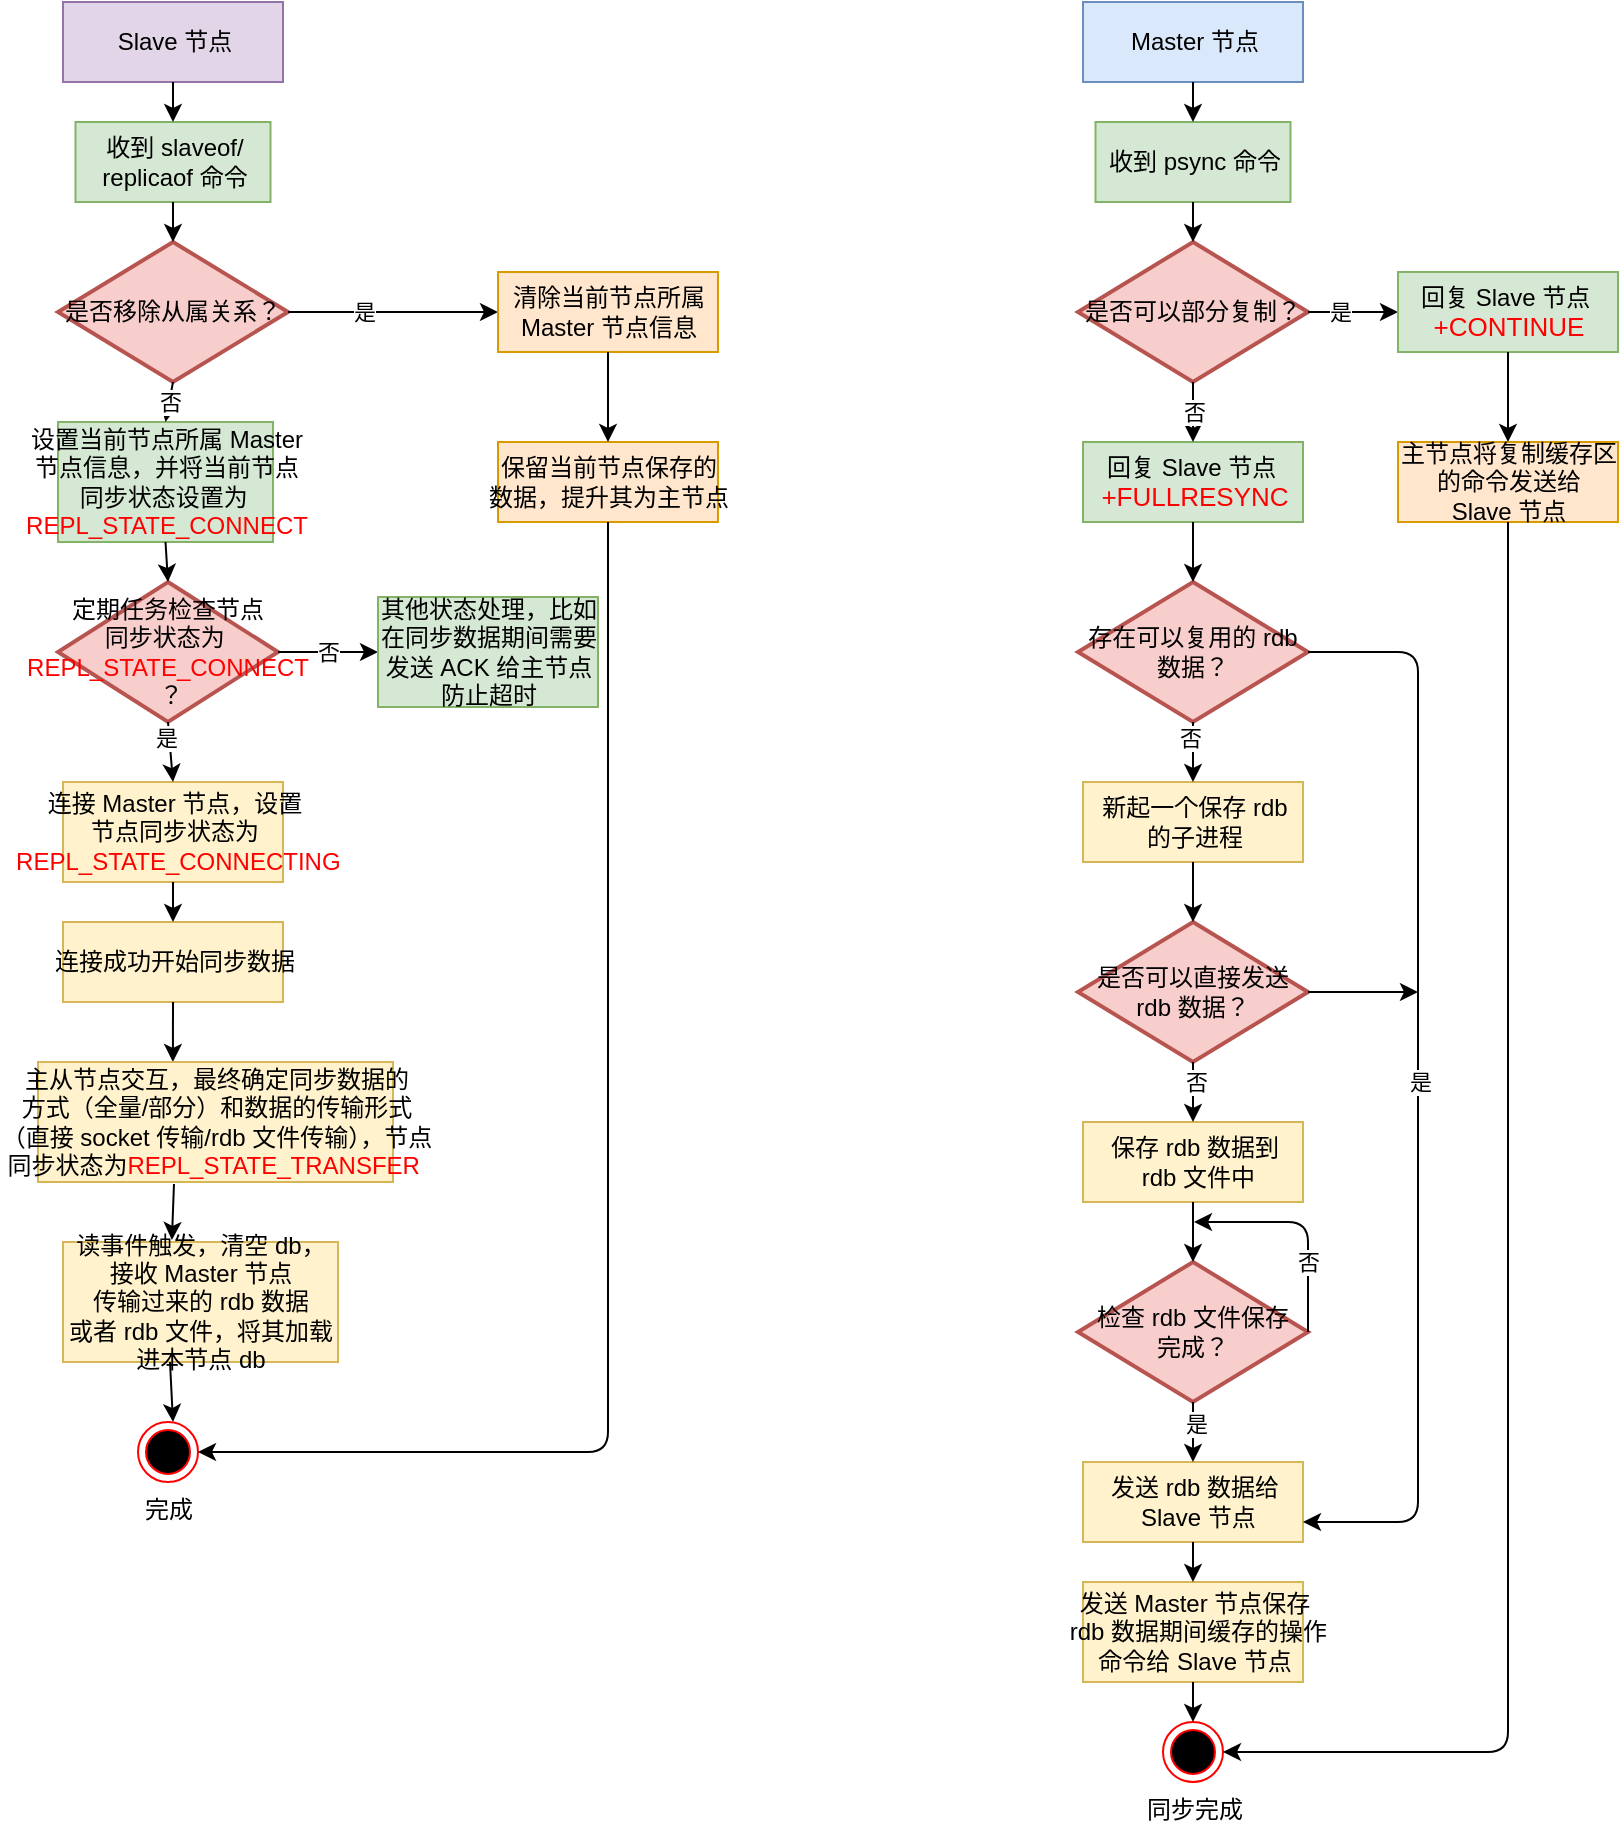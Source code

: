 <mxfile version="13.8.0" type="github">
  <diagram id="bPB9gVACm1g9YNJi8ssH" name="Page-1">
    <mxGraphModel dx="1426" dy="865" grid="1" gridSize="10" guides="1" tooltips="1" connect="1" arrows="1" fold="1" page="1" pageScale="1" pageWidth="827" pageHeight="1169" math="0" shadow="0">
      <root>
        <mxCell id="0" />
        <mxCell id="1" parent="0" />
        <mxCell id="ERM8Um1599G9D6jg8vVz-1" value="Master 节点" style="html=1;fillColor=#dae8fc;strokeColor=#6c8ebf;" parent="1" vertex="1">
          <mxGeometry x="552.5" y="40" width="110" height="40" as="geometry" />
        </mxCell>
        <mxCell id="ERM8Um1599G9D6jg8vVz-2" value="收到 psync 命令" style="html=1;fillColor=#d5e8d4;strokeColor=#82b366;" parent="1" vertex="1">
          <mxGeometry x="558.75" y="100" width="97.5" height="40" as="geometry" />
        </mxCell>
        <mxCell id="ERM8Um1599G9D6jg8vVz-3" value="" style="endArrow=classic;html=1;exitX=0.5;exitY=1;exitDx=0;exitDy=0;" parent="1" source="ERM8Um1599G9D6jg8vVz-1" target="ERM8Um1599G9D6jg8vVz-2" edge="1">
          <mxGeometry width="50" height="50" relative="1" as="geometry">
            <mxPoint x="692.5" y="370" as="sourcePoint" />
            <mxPoint x="742.5" y="320" as="targetPoint" />
          </mxGeometry>
        </mxCell>
        <mxCell id="ERM8Um1599G9D6jg8vVz-4" value="是否可以部分复制？" style="strokeWidth=2;html=1;shape=mxgraph.flowchart.decision;whiteSpace=wrap;fillColor=#f8cecc;strokeColor=#b85450;" parent="1" vertex="1">
          <mxGeometry x="550" y="160" width="115" height="70" as="geometry" />
        </mxCell>
        <mxCell id="ERM8Um1599G9D6jg8vVz-5" value="" style="endArrow=classic;html=1;exitX=0.5;exitY=1;exitDx=0;exitDy=0;entryX=0.5;entryY=0;entryDx=0;entryDy=0;entryPerimeter=0;" parent="1" source="ERM8Um1599G9D6jg8vVz-2" target="ERM8Um1599G9D6jg8vVz-4" edge="1">
          <mxGeometry width="50" height="50" relative="1" as="geometry">
            <mxPoint x="692.5" y="370" as="sourcePoint" />
            <mxPoint x="742.5" y="320" as="targetPoint" />
          </mxGeometry>
        </mxCell>
        <mxCell id="ERM8Um1599G9D6jg8vVz-6" value="回复 Slave 节点&amp;nbsp;&lt;br&gt;&lt;span style=&quot;color: rgb(255 , 0 , 0) ; font-size: 13px ; background-color: rgba(255 , 255 , 255 , 0.01)&quot;&gt;+FULLRESYNC&lt;/span&gt;" style="html=1;fillColor=#d5e8d4;strokeColor=#82b366;" parent="1" vertex="1">
          <mxGeometry x="552.5" y="260" width="110" height="40" as="geometry" />
        </mxCell>
        <mxCell id="ERM8Um1599G9D6jg8vVz-7" value="否" style="endArrow=classic;html=1;exitX=0.5;exitY=1;exitDx=0;exitDy=0;exitPerimeter=0;entryX=0.5;entryY=0;entryDx=0;entryDy=0;" parent="1" source="ERM8Um1599G9D6jg8vVz-4" target="ERM8Um1599G9D6jg8vVz-6" edge="1">
          <mxGeometry width="50" height="50" relative="1" as="geometry">
            <mxPoint x="692.5" y="370" as="sourcePoint" />
            <mxPoint x="742.5" y="320" as="targetPoint" />
          </mxGeometry>
        </mxCell>
        <mxCell id="ERM8Um1599G9D6jg8vVz-8" value="存在可以复用的 rdb 数据？" style="strokeWidth=2;html=1;shape=mxgraph.flowchart.decision;whiteSpace=wrap;fillColor=#f8cecc;strokeColor=#b85450;" parent="1" vertex="1">
          <mxGeometry x="550" y="330" width="115" height="70" as="geometry" />
        </mxCell>
        <mxCell id="ERM8Um1599G9D6jg8vVz-9" value="" style="endArrow=classic;html=1;exitX=0.5;exitY=1;exitDx=0;exitDy=0;entryX=0.5;entryY=0;entryDx=0;entryDy=0;entryPerimeter=0;" parent="1" source="ERM8Um1599G9D6jg8vVz-6" target="ERM8Um1599G9D6jg8vVz-8" edge="1">
          <mxGeometry width="50" height="50" relative="1" as="geometry">
            <mxPoint x="692.5" y="370" as="sourcePoint" />
            <mxPoint x="742.5" y="320" as="targetPoint" />
          </mxGeometry>
        </mxCell>
        <mxCell id="ERM8Um1599G9D6jg8vVz-10" value="新起一个保存 rdb &lt;br&gt;的子进程" style="html=1;fillColor=#fff2cc;strokeColor=#d6b656;" parent="1" vertex="1">
          <mxGeometry x="552.5" y="430" width="110" height="40" as="geometry" />
        </mxCell>
        <mxCell id="ERM8Um1599G9D6jg8vVz-11" value="" style="endArrow=classic;html=1;exitX=0.5;exitY=1;exitDx=0;exitDy=0;exitPerimeter=0;entryX=0.5;entryY=0;entryDx=0;entryDy=0;" parent="1" source="ERM8Um1599G9D6jg8vVz-8" target="ERM8Um1599G9D6jg8vVz-10" edge="1">
          <mxGeometry width="50" height="50" relative="1" as="geometry">
            <mxPoint x="692.5" y="460" as="sourcePoint" />
            <mxPoint x="742.5" y="410" as="targetPoint" />
          </mxGeometry>
        </mxCell>
        <mxCell id="ERM8Um1599G9D6jg8vVz-12" value="否" style="edgeLabel;html=1;align=center;verticalAlign=middle;resizable=0;points=[];" parent="ERM8Um1599G9D6jg8vVz-11" vertex="1" connectable="0">
          <mxGeometry x="-0.5" y="-2" relative="1" as="geometry">
            <mxPoint as="offset" />
          </mxGeometry>
        </mxCell>
        <mxCell id="ERM8Um1599G9D6jg8vVz-14" value="保存 rdb 数据到&lt;br&gt;&amp;nbsp;rdb 文件中" style="html=1;fillColor=#fff2cc;strokeColor=#d6b656;" parent="1" vertex="1">
          <mxGeometry x="552.5" y="600" width="110" height="40" as="geometry" />
        </mxCell>
        <mxCell id="ERM8Um1599G9D6jg8vVz-15" value="是否可以直接发送 rdb 数据？" style="strokeWidth=2;html=1;shape=mxgraph.flowchart.decision;whiteSpace=wrap;fillColor=#f8cecc;strokeColor=#b85450;" parent="1" vertex="1">
          <mxGeometry x="550" y="500" width="115" height="70" as="geometry" />
        </mxCell>
        <mxCell id="ERM8Um1599G9D6jg8vVz-16" value="" style="endArrow=classic;html=1;exitX=0.5;exitY=1;exitDx=0;exitDy=0;" parent="1" source="ERM8Um1599G9D6jg8vVz-10" target="ERM8Um1599G9D6jg8vVz-15" edge="1">
          <mxGeometry width="50" height="50" relative="1" as="geometry">
            <mxPoint x="692.5" y="550" as="sourcePoint" />
            <mxPoint x="742.5" y="500" as="targetPoint" />
          </mxGeometry>
        </mxCell>
        <mxCell id="ERM8Um1599G9D6jg8vVz-17" value="" style="endArrow=classic;html=1;exitX=0.5;exitY=1;exitDx=0;exitDy=0;exitPerimeter=0;entryX=0.5;entryY=0;entryDx=0;entryDy=0;" parent="1" source="ERM8Um1599G9D6jg8vVz-15" target="ERM8Um1599G9D6jg8vVz-14" edge="1">
          <mxGeometry width="50" height="50" relative="1" as="geometry">
            <mxPoint x="692.5" y="550" as="sourcePoint" />
            <mxPoint x="742.5" y="500" as="targetPoint" />
          </mxGeometry>
        </mxCell>
        <mxCell id="ERM8Um1599G9D6jg8vVz-18" value="否" style="edgeLabel;html=1;align=center;verticalAlign=middle;resizable=0;points=[];" parent="ERM8Um1599G9D6jg8vVz-17" vertex="1" connectable="0">
          <mxGeometry x="-0.363" y="1" relative="1" as="geometry">
            <mxPoint as="offset" />
          </mxGeometry>
        </mxCell>
        <mxCell id="ERM8Um1599G9D6jg8vVz-19" value="检查 rdb 文件保存&lt;br&gt;完成？" style="strokeWidth=2;html=1;shape=mxgraph.flowchart.decision;whiteSpace=wrap;fillColor=#f8cecc;strokeColor=#b85450;" parent="1" vertex="1">
          <mxGeometry x="550" y="670" width="115" height="70" as="geometry" />
        </mxCell>
        <mxCell id="ERM8Um1599G9D6jg8vVz-20" value="" style="endArrow=classic;html=1;exitX=0.5;exitY=1;exitDx=0;exitDy=0;entryX=0.5;entryY=0;entryDx=0;entryDy=0;entryPerimeter=0;" parent="1" source="ERM8Um1599G9D6jg8vVz-14" target="ERM8Um1599G9D6jg8vVz-19" edge="1">
          <mxGeometry width="50" height="50" relative="1" as="geometry">
            <mxPoint x="692.5" y="700" as="sourcePoint" />
            <mxPoint x="742.5" y="650" as="targetPoint" />
          </mxGeometry>
        </mxCell>
        <mxCell id="ERM8Um1599G9D6jg8vVz-22" value="发送 rdb 数据给&lt;br&gt;&amp;nbsp;Slave 节点" style="html=1;fillColor=#fff2cc;strokeColor=#d6b656;" parent="1" vertex="1">
          <mxGeometry x="552.5" y="770" width="110" height="40" as="geometry" />
        </mxCell>
        <mxCell id="ERM8Um1599G9D6jg8vVz-23" value="" style="endArrow=classic;html=1;exitX=0.5;exitY=1;exitDx=0;exitDy=0;exitPerimeter=0;" parent="1" source="ERM8Um1599G9D6jg8vVz-19" target="ERM8Um1599G9D6jg8vVz-22" edge="1">
          <mxGeometry width="50" height="50" relative="1" as="geometry">
            <mxPoint x="692.5" y="700" as="sourcePoint" />
            <mxPoint x="742.5" y="650" as="targetPoint" />
          </mxGeometry>
        </mxCell>
        <mxCell id="ERM8Um1599G9D6jg8vVz-24" value="是" style="edgeLabel;html=1;align=center;verticalAlign=middle;resizable=0;points=[];" parent="ERM8Um1599G9D6jg8vVz-23" vertex="1" connectable="0">
          <mxGeometry x="-0.28" y="1" relative="1" as="geometry">
            <mxPoint as="offset" />
          </mxGeometry>
        </mxCell>
        <mxCell id="ERM8Um1599G9D6jg8vVz-25" value="发送 Master 节点保存&lt;br&gt;&amp;nbsp;rdb 数据期间缓存的操作&lt;br&gt;命令给 Slave 节点" style="html=1;fillColor=#fff2cc;strokeColor=#d6b656;" parent="1" vertex="1">
          <mxGeometry x="552.5" y="830" width="110" height="50" as="geometry" />
        </mxCell>
        <mxCell id="ERM8Um1599G9D6jg8vVz-26" value="" style="endArrow=classic;html=1;exitX=0.5;exitY=1;exitDx=0;exitDy=0;entryX=0.5;entryY=0;entryDx=0;entryDy=0;" parent="1" source="ERM8Um1599G9D6jg8vVz-22" target="ERM8Um1599G9D6jg8vVz-25" edge="1">
          <mxGeometry width="50" height="50" relative="1" as="geometry">
            <mxPoint x="692.5" y="940" as="sourcePoint" />
            <mxPoint x="742.5" y="890" as="targetPoint" />
          </mxGeometry>
        </mxCell>
        <mxCell id="ERM8Um1599G9D6jg8vVz-27" value="&lt;br&gt;&lt;br&gt;&lt;br&gt;&lt;br&gt;同步完成" style="ellipse;html=1;shape=endState;fillColor=#000000;strokeColor=#ff0000;" parent="1" vertex="1">
          <mxGeometry x="592.5" y="900" width="30" height="30" as="geometry" />
        </mxCell>
        <mxCell id="ERM8Um1599G9D6jg8vVz-28" value="" style="endArrow=classic;html=1;exitX=0.5;exitY=1;exitDx=0;exitDy=0;entryX=0.5;entryY=0;entryDx=0;entryDy=0;" parent="1" source="ERM8Um1599G9D6jg8vVz-25" target="ERM8Um1599G9D6jg8vVz-27" edge="1">
          <mxGeometry width="50" height="50" relative="1" as="geometry">
            <mxPoint x="730" y="770" as="sourcePoint" />
            <mxPoint x="780" y="720" as="targetPoint" />
          </mxGeometry>
        </mxCell>
        <mxCell id="ERM8Um1599G9D6jg8vVz-29" value="" style="endArrow=classic;html=1;exitX=1;exitY=0.5;exitDx=0;exitDy=0;exitPerimeter=0;entryX=0;entryY=0.5;entryDx=0;entryDy=0;" parent="1" source="ERM8Um1599G9D6jg8vVz-4" target="ERM8Um1599G9D6jg8vVz-31" edge="1">
          <mxGeometry width="50" height="50" relative="1" as="geometry">
            <mxPoint x="730" y="450" as="sourcePoint" />
            <mxPoint x="710" y="195" as="targetPoint" />
          </mxGeometry>
        </mxCell>
        <mxCell id="ERM8Um1599G9D6jg8vVz-30" value="是" style="edgeLabel;html=1;align=center;verticalAlign=middle;resizable=0;points=[];" parent="ERM8Um1599G9D6jg8vVz-29" vertex="1" connectable="0">
          <mxGeometry x="-0.284" relative="1" as="geometry">
            <mxPoint as="offset" />
          </mxGeometry>
        </mxCell>
        <mxCell id="ERM8Um1599G9D6jg8vVz-31" value="回复 Slave 节点&amp;nbsp;&lt;br&gt;&lt;span style=&quot;color: rgb(255 , 0 , 0) ; font-size: 13px ; background-color: rgba(255 , 255 , 255 , 0.01)&quot;&gt;+CONTINUE&lt;/span&gt;" style="html=1;fillColor=#d5e8d4;strokeColor=#82b366;" parent="1" vertex="1">
          <mxGeometry x="710" y="175" width="110" height="40" as="geometry" />
        </mxCell>
        <mxCell id="ERM8Um1599G9D6jg8vVz-32" value="主节点将复制缓存区&lt;br&gt;的命令发送给&lt;br&gt;&amp;nbsp;Slave 节点&amp;nbsp;" style="html=1;fillColor=#ffe6cc;strokeColor=#d79b00;" parent="1" vertex="1">
          <mxGeometry x="710" y="260" width="110" height="40" as="geometry" />
        </mxCell>
        <mxCell id="ERM8Um1599G9D6jg8vVz-33" value="" style="endArrow=classic;html=1;exitX=0.5;exitY=1;exitDx=0;exitDy=0;entryX=0.5;entryY=0;entryDx=0;entryDy=0;" parent="1" source="ERM8Um1599G9D6jg8vVz-31" target="ERM8Um1599G9D6jg8vVz-32" edge="1">
          <mxGeometry width="50" height="50" relative="1" as="geometry">
            <mxPoint x="730" y="450" as="sourcePoint" />
            <mxPoint x="780" y="400" as="targetPoint" />
          </mxGeometry>
        </mxCell>
        <mxCell id="ERM8Um1599G9D6jg8vVz-34" value="" style="endArrow=classic;html=1;exitX=1;exitY=0.5;exitDx=0;exitDy=0;exitPerimeter=0;entryX=1;entryY=0.75;entryDx=0;entryDy=0;" parent="1" source="ERM8Um1599G9D6jg8vVz-8" target="ERM8Um1599G9D6jg8vVz-22" edge="1">
          <mxGeometry width="50" height="50" relative="1" as="geometry">
            <mxPoint x="690" y="490" as="sourcePoint" />
            <mxPoint x="740" y="440" as="targetPoint" />
            <Array as="points">
              <mxPoint x="720" y="365" />
              <mxPoint x="720" y="800" />
            </Array>
          </mxGeometry>
        </mxCell>
        <mxCell id="ERM8Um1599G9D6jg8vVz-35" value="是" style="edgeLabel;html=1;align=center;verticalAlign=middle;resizable=0;points=[];" parent="ERM8Um1599G9D6jg8vVz-34" vertex="1" connectable="0">
          <mxGeometry x="-0.299" y="1" relative="1" as="geometry">
            <mxPoint y="78" as="offset" />
          </mxGeometry>
        </mxCell>
        <mxCell id="ERM8Um1599G9D6jg8vVz-37" value="否" style="endArrow=classic;html=1;exitX=1;exitY=0.5;exitDx=0;exitDy=0;exitPerimeter=0;" parent="1" source="ERM8Um1599G9D6jg8vVz-19" edge="1">
          <mxGeometry x="-0.375" width="50" height="50" relative="1" as="geometry">
            <mxPoint x="690" y="640" as="sourcePoint" />
            <mxPoint x="608" y="650" as="targetPoint" />
            <Array as="points">
              <mxPoint x="665" y="650" />
            </Array>
            <mxPoint as="offset" />
          </mxGeometry>
        </mxCell>
        <mxCell id="ERM8Um1599G9D6jg8vVz-38" value="" style="endArrow=classic;html=1;exitX=0.5;exitY=1;exitDx=0;exitDy=0;entryX=1;entryY=0.5;entryDx=0;entryDy=0;" parent="1" source="ERM8Um1599G9D6jg8vVz-32" target="ERM8Um1599G9D6jg8vVz-27" edge="1">
          <mxGeometry width="50" height="50" relative="1" as="geometry">
            <mxPoint x="860" y="380" as="sourcePoint" />
            <mxPoint x="910" y="330" as="targetPoint" />
            <Array as="points">
              <mxPoint x="765" y="915" />
            </Array>
          </mxGeometry>
        </mxCell>
        <mxCell id="ERM8Um1599G9D6jg8vVz-39" value="" style="endArrow=classic;html=1;exitX=1;exitY=0.5;exitDx=0;exitDy=0;exitPerimeter=0;" parent="1" source="ERM8Um1599G9D6jg8vVz-15" edge="1">
          <mxGeometry width="50" height="50" relative="1" as="geometry">
            <mxPoint x="690" y="620" as="sourcePoint" />
            <mxPoint x="720" y="535" as="targetPoint" />
          </mxGeometry>
        </mxCell>
        <mxCell id="aBZM7wwCSSrQBbkWmODg-2" value="Slave 节点" style="html=1;fillColor=#e1d5e7;strokeColor=#9673a6;" parent="1" vertex="1">
          <mxGeometry x="42.5" y="40" width="110" height="40" as="geometry" />
        </mxCell>
        <mxCell id="aBZM7wwCSSrQBbkWmODg-3" value="收到 slaveof/&lt;br&gt;replicaof&amp;nbsp;命令" style="html=1;fillColor=#d5e8d4;strokeColor=#82b366;" parent="1" vertex="1">
          <mxGeometry x="48.75" y="100" width="97.5" height="40" as="geometry" />
        </mxCell>
        <mxCell id="aBZM7wwCSSrQBbkWmODg-4" value="" style="endArrow=classic;html=1;exitX=0.5;exitY=1;exitDx=0;exitDy=0;" parent="1" source="aBZM7wwCSSrQBbkWmODg-2" target="aBZM7wwCSSrQBbkWmODg-3" edge="1">
          <mxGeometry width="50" height="50" relative="1" as="geometry">
            <mxPoint x="182.5" y="370" as="sourcePoint" />
            <mxPoint x="232.5" y="320" as="targetPoint" />
          </mxGeometry>
        </mxCell>
        <mxCell id="aBZM7wwCSSrQBbkWmODg-5" value="是否移除从属关系？" style="strokeWidth=2;html=1;shape=mxgraph.flowchart.decision;whiteSpace=wrap;fillColor=#f8cecc;strokeColor=#b85450;" parent="1" vertex="1">
          <mxGeometry x="40" y="160" width="115" height="70" as="geometry" />
        </mxCell>
        <mxCell id="aBZM7wwCSSrQBbkWmODg-6" value="" style="endArrow=classic;html=1;exitX=0.5;exitY=1;exitDx=0;exitDy=0;entryX=0.5;entryY=0;entryDx=0;entryDy=0;entryPerimeter=0;" parent="1" source="aBZM7wwCSSrQBbkWmODg-3" target="aBZM7wwCSSrQBbkWmODg-5" edge="1">
          <mxGeometry width="50" height="50" relative="1" as="geometry">
            <mxPoint x="182.5" y="370" as="sourcePoint" />
            <mxPoint x="232.5" y="320" as="targetPoint" />
          </mxGeometry>
        </mxCell>
        <mxCell id="aBZM7wwCSSrQBbkWmODg-7" value="设置当前节点所属 Master &lt;br&gt;节点信息，并将当前节点&lt;br&gt;同步状态设置为&amp;nbsp;&lt;br&gt;&lt;font color=&quot;#ff0000&quot;&gt;REPL_STATE_CONNECT&lt;/font&gt;" style="html=1;fillColor=#d5e8d4;strokeColor=#82b366;" parent="1" vertex="1">
          <mxGeometry x="40" y="250" width="107.5" height="60" as="geometry" />
        </mxCell>
        <mxCell id="aBZM7wwCSSrQBbkWmODg-8" value="否" style="endArrow=classic;html=1;exitX=0.5;exitY=1;exitDx=0;exitDy=0;exitPerimeter=0;entryX=0.5;entryY=0;entryDx=0;entryDy=0;" parent="1" source="aBZM7wwCSSrQBbkWmODg-5" target="aBZM7wwCSSrQBbkWmODg-7" edge="1">
          <mxGeometry width="50" height="50" relative="1" as="geometry">
            <mxPoint x="182.5" y="370" as="sourcePoint" />
            <mxPoint x="232.5" y="320" as="targetPoint" />
          </mxGeometry>
        </mxCell>
        <mxCell id="aBZM7wwCSSrQBbkWmODg-9" value="定期任务检查节点&lt;br&gt;同步状态为&amp;nbsp;&lt;br&gt;&lt;span style=&quot;color: rgb(255 , 0 , 0)&quot;&gt;REPL_STATE_CONNECT&lt;/span&gt;&lt;br&gt;&amp;nbsp;？" style="strokeWidth=2;html=1;shape=mxgraph.flowchart.decision;whiteSpace=wrap;fillColor=#f8cecc;strokeColor=#b85450;" parent="1" vertex="1">
          <mxGeometry x="40" y="330" width="110" height="70" as="geometry" />
        </mxCell>
        <mxCell id="aBZM7wwCSSrQBbkWmODg-10" value="" style="endArrow=classic;html=1;exitX=0.5;exitY=1;exitDx=0;exitDy=0;entryX=0.5;entryY=0;entryDx=0;entryDy=0;entryPerimeter=0;" parent="1" source="aBZM7wwCSSrQBbkWmODg-7" target="aBZM7wwCSSrQBbkWmODg-9" edge="1">
          <mxGeometry width="50" height="50" relative="1" as="geometry">
            <mxPoint x="182.5" y="370" as="sourcePoint" />
            <mxPoint x="232.5" y="320" as="targetPoint" />
          </mxGeometry>
        </mxCell>
        <mxCell id="aBZM7wwCSSrQBbkWmODg-11" value="连接 Master 节点，设置&lt;br&gt;节点同步状态为&lt;br&gt;&amp;nbsp;&lt;font color=&quot;#ff0000&quot;&gt;REPL_STATE_CONNECTING&lt;/font&gt;" style="html=1;fillColor=#fff2cc;strokeColor=#d6b656;" parent="1" vertex="1">
          <mxGeometry x="42.5" y="430" width="110" height="50" as="geometry" />
        </mxCell>
        <mxCell id="aBZM7wwCSSrQBbkWmODg-12" value="" style="endArrow=classic;html=1;exitX=0.5;exitY=1;exitDx=0;exitDy=0;exitPerimeter=0;entryX=0.5;entryY=0;entryDx=0;entryDy=0;" parent="1" source="aBZM7wwCSSrQBbkWmODg-9" target="aBZM7wwCSSrQBbkWmODg-11" edge="1">
          <mxGeometry width="50" height="50" relative="1" as="geometry">
            <mxPoint x="182.5" y="460" as="sourcePoint" />
            <mxPoint x="232.5" y="410" as="targetPoint" />
          </mxGeometry>
        </mxCell>
        <mxCell id="aBZM7wwCSSrQBbkWmODg-13" value="是" style="edgeLabel;html=1;align=center;verticalAlign=middle;resizable=0;points=[];" parent="aBZM7wwCSSrQBbkWmODg-12" vertex="1" connectable="0">
          <mxGeometry x="-0.5" y="-2" relative="1" as="geometry">
            <mxPoint as="offset" />
          </mxGeometry>
        </mxCell>
        <mxCell id="aBZM7wwCSSrQBbkWmODg-14" value="连接成功开始同步数据" style="html=1;fillColor=#fff2cc;strokeColor=#d6b656;" parent="1" vertex="1">
          <mxGeometry x="42.5" y="500" width="110" height="40" as="geometry" />
        </mxCell>
        <mxCell id="aBZM7wwCSSrQBbkWmODg-16" value="" style="endArrow=classic;html=1;exitX=0.5;exitY=1;exitDx=0;exitDy=0;entryX=0.5;entryY=0;entryDx=0;entryDy=0;" parent="1" source="aBZM7wwCSSrQBbkWmODg-11" target="aBZM7wwCSSrQBbkWmODg-14" edge="1">
          <mxGeometry width="50" height="50" relative="1" as="geometry">
            <mxPoint x="182.5" y="550" as="sourcePoint" />
            <mxPoint x="97.5" y="500" as="targetPoint" />
          </mxGeometry>
        </mxCell>
        <mxCell id="aBZM7wwCSSrQBbkWmODg-20" value="" style="endArrow=classic;html=1;exitX=0.5;exitY=1;exitDx=0;exitDy=0;entryX=0.38;entryY=0;entryDx=0;entryDy=0;entryPerimeter=0;" parent="1" source="aBZM7wwCSSrQBbkWmODg-14" target="aBZM7wwCSSrQBbkWmODg-41" edge="1">
          <mxGeometry width="50" height="50" relative="1" as="geometry">
            <mxPoint x="182.5" y="700" as="sourcePoint" />
            <mxPoint x="98" y="570" as="targetPoint" />
          </mxGeometry>
        </mxCell>
        <mxCell id="aBZM7wwCSSrQBbkWmODg-21" value="读事件触发，清空 db，&lt;br&gt;接收 Master 节点&lt;br&gt;传输过来的 rdb 数据&lt;br&gt;或者 rdb 文件，将其加载&lt;br&gt;进本节点 db" style="html=1;fillColor=#fff2cc;strokeColor=#d6b656;" parent="1" vertex="1">
          <mxGeometry x="42.5" y="660" width="137.5" height="60" as="geometry" />
        </mxCell>
        <mxCell id="aBZM7wwCSSrQBbkWmODg-25" value="" style="endArrow=classic;html=1;exitX=0.389;exitY=1;exitDx=0;exitDy=0;entryX=0.5;entryY=0;entryDx=0;entryDy=0;exitPerimeter=0;" parent="1" source="aBZM7wwCSSrQBbkWmODg-21" edge="1">
          <mxGeometry width="50" height="50" relative="1" as="geometry">
            <mxPoint x="182.5" y="940" as="sourcePoint" />
            <mxPoint x="97.5" y="750" as="targetPoint" />
          </mxGeometry>
        </mxCell>
        <mxCell id="aBZM7wwCSSrQBbkWmODg-26" value="&lt;br&gt;&lt;br&gt;&lt;br&gt;&lt;br&gt;完成" style="ellipse;html=1;shape=endState;fillColor=#000000;strokeColor=#ff0000;" parent="1" vertex="1">
          <mxGeometry x="80" y="750" width="30" height="30" as="geometry" />
        </mxCell>
        <mxCell id="aBZM7wwCSSrQBbkWmODg-28" value="" style="endArrow=classic;html=1;exitX=1;exitY=0.5;exitDx=0;exitDy=0;exitPerimeter=0;entryX=0;entryY=0.5;entryDx=0;entryDy=0;" parent="1" source="aBZM7wwCSSrQBbkWmODg-5" target="aBZM7wwCSSrQBbkWmODg-30" edge="1">
          <mxGeometry width="50" height="50" relative="1" as="geometry">
            <mxPoint x="220" y="450" as="sourcePoint" />
            <mxPoint x="200" y="195" as="targetPoint" />
          </mxGeometry>
        </mxCell>
        <mxCell id="aBZM7wwCSSrQBbkWmODg-29" value="是" style="edgeLabel;html=1;align=center;verticalAlign=middle;resizable=0;points=[];" parent="aBZM7wwCSSrQBbkWmODg-28" vertex="1" connectable="0">
          <mxGeometry x="-0.284" relative="1" as="geometry">
            <mxPoint as="offset" />
          </mxGeometry>
        </mxCell>
        <mxCell id="aBZM7wwCSSrQBbkWmODg-30" value="清除当前节点所属&lt;br&gt;&amp;nbsp;Master 节点信息&amp;nbsp;" style="html=1;fillColor=#ffe6cc;strokeColor=#d79b00;" parent="1" vertex="1">
          <mxGeometry x="260" y="175" width="110" height="40" as="geometry" />
        </mxCell>
        <mxCell id="aBZM7wwCSSrQBbkWmODg-31" value="保留当前节点保存的&lt;br&gt;数据，提升其为主节点" style="html=1;fillColor=#ffe6cc;strokeColor=#d79b00;" parent="1" vertex="1">
          <mxGeometry x="260" y="260" width="110" height="40" as="geometry" />
        </mxCell>
        <mxCell id="aBZM7wwCSSrQBbkWmODg-32" value="" style="endArrow=classic;html=1;exitX=0.5;exitY=1;exitDx=0;exitDy=0;entryX=0.5;entryY=0;entryDx=0;entryDy=0;" parent="1" source="aBZM7wwCSSrQBbkWmODg-30" target="aBZM7wwCSSrQBbkWmODg-31" edge="1">
          <mxGeometry width="50" height="50" relative="1" as="geometry">
            <mxPoint x="280" y="450" as="sourcePoint" />
            <mxPoint x="330" y="400" as="targetPoint" />
          </mxGeometry>
        </mxCell>
        <mxCell id="aBZM7wwCSSrQBbkWmODg-36" value="" style="endArrow=classic;html=1;exitX=0.5;exitY=1;exitDx=0;exitDy=0;entryX=1;entryY=0.5;entryDx=0;entryDy=0;" parent="1" source="aBZM7wwCSSrQBbkWmODg-31" target="aBZM7wwCSSrQBbkWmODg-26" edge="1">
          <mxGeometry width="50" height="50" relative="1" as="geometry">
            <mxPoint x="350" y="380" as="sourcePoint" />
            <mxPoint x="400" y="330" as="targetPoint" />
            <Array as="points">
              <mxPoint x="315" y="765" />
            </Array>
          </mxGeometry>
        </mxCell>
        <mxCell id="aBZM7wwCSSrQBbkWmODg-39" value="否" style="endArrow=classic;html=1;exitX=1;exitY=0.5;exitDx=0;exitDy=0;exitPerimeter=0;entryX=0;entryY=0.5;entryDx=0;entryDy=0;" parent="1" source="aBZM7wwCSSrQBbkWmODg-9" target="aBZM7wwCSSrQBbkWmODg-40" edge="1">
          <mxGeometry width="50" height="50" relative="1" as="geometry">
            <mxPoint x="420" y="390" as="sourcePoint" />
            <mxPoint x="210" y="365" as="targetPoint" />
          </mxGeometry>
        </mxCell>
        <mxCell id="aBZM7wwCSSrQBbkWmODg-40" value="其他状态处理，比如&lt;br&gt;在同步数据期间需要&lt;br&gt;发送 ACK&amp;nbsp;给主节点&lt;br&gt;防止超时" style="html=1;fillColor=#d5e8d4;strokeColor=#82b366;" parent="1" vertex="1">
          <mxGeometry x="200" y="337.5" width="110" height="55" as="geometry" />
        </mxCell>
        <mxCell id="aBZM7wwCSSrQBbkWmODg-41" value="主从节点交互，最终确定同步数据的&lt;br&gt;方式（全量/部分）和数据的传输形式&lt;br&gt;（直接 socket 传输/rdb 文件传输），节点&lt;br&gt;同步状态为&lt;font color=&quot;#ff0000&quot;&gt;REPL_STATE_TRANSFER&lt;/font&gt;&amp;nbsp;" style="html=1;fillColor=#fff2cc;strokeColor=#d6b656;" parent="1" vertex="1">
          <mxGeometry x="30" y="570" width="177.5" height="60" as="geometry" />
        </mxCell>
        <mxCell id="aBZM7wwCSSrQBbkWmODg-42" value="" style="endArrow=classic;html=1;exitX=0.383;exitY=1.017;exitDx=0;exitDy=0;exitPerimeter=0;entryX=0.396;entryY=-0.017;entryDx=0;entryDy=0;entryPerimeter=0;" parent="1" source="aBZM7wwCSSrQBbkWmODg-41" target="aBZM7wwCSSrQBbkWmODg-21" edge="1">
          <mxGeometry width="50" height="50" relative="1" as="geometry">
            <mxPoint x="250" y="550" as="sourcePoint" />
            <mxPoint x="300" y="500" as="targetPoint" />
          </mxGeometry>
        </mxCell>
      </root>
    </mxGraphModel>
  </diagram>
</mxfile>
